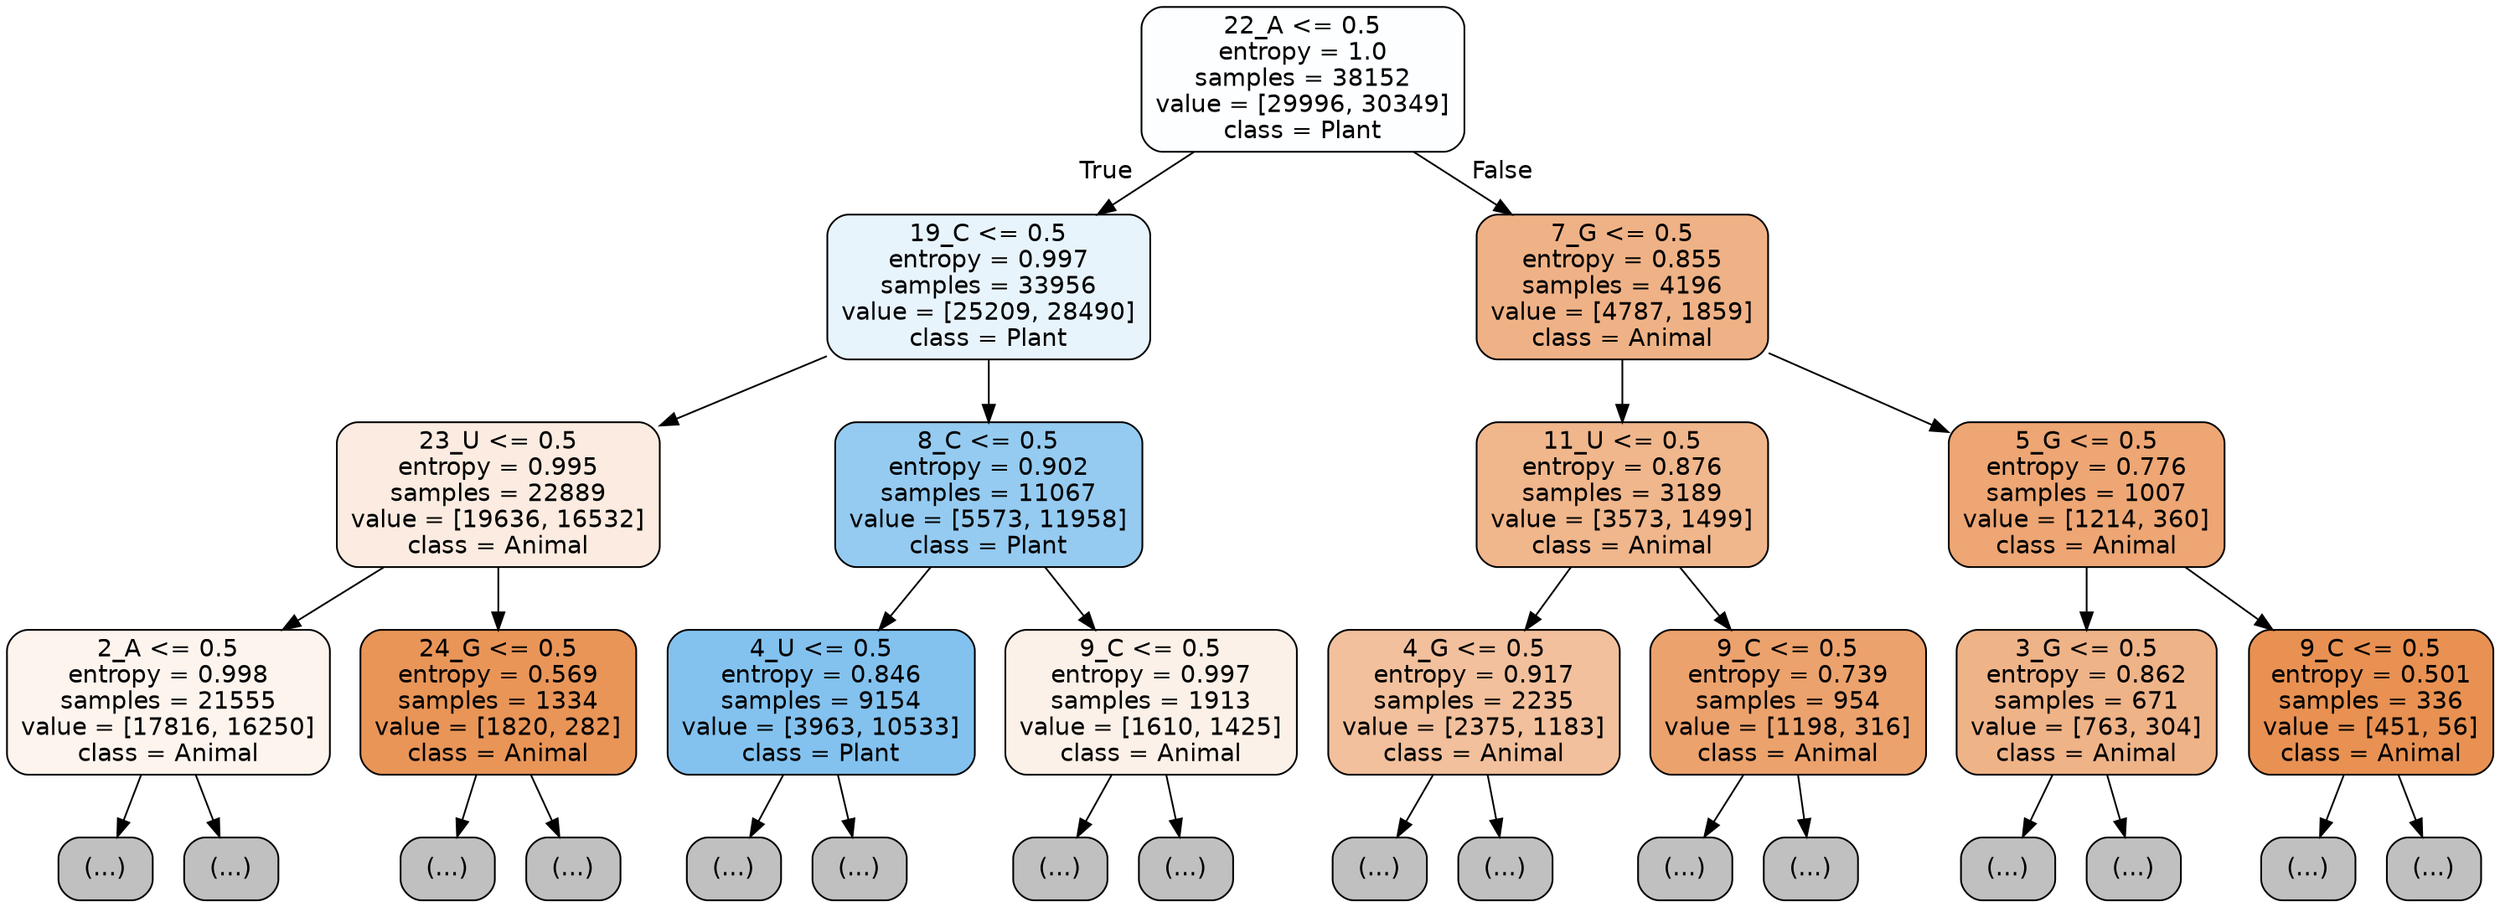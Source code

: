 digraph Tree {
node [shape=box, style="filled, rounded", color="black", fontname="helvetica"] ;
edge [fontname="helvetica"] ;
0 [label="22_A <= 0.5\nentropy = 1.0\nsamples = 38152\nvalue = [29996, 30349]\nclass = Plant", fillcolor="#fdfeff"] ;
1 [label="19_C <= 0.5\nentropy = 0.997\nsamples = 33956\nvalue = [25209, 28490]\nclass = Plant", fillcolor="#e8f4fc"] ;
0 -> 1 [labeldistance=2.5, labelangle=45, headlabel="True"] ;
2 [label="23_U <= 0.5\nentropy = 0.995\nsamples = 22889\nvalue = [19636, 16532]\nclass = Animal", fillcolor="#fbebe0"] ;
1 -> 2 ;
3 [label="2_A <= 0.5\nentropy = 0.998\nsamples = 21555\nvalue = [17816, 16250]\nclass = Animal", fillcolor="#fdf4ee"] ;
2 -> 3 ;
4 [label="(...)", fillcolor="#C0C0C0"] ;
3 -> 4 ;
8365 [label="(...)", fillcolor="#C0C0C0"] ;
3 -> 8365 ;
10958 [label="24_G <= 0.5\nentropy = 0.569\nsamples = 1334\nvalue = [1820, 282]\nclass = Animal", fillcolor="#e99558"] ;
2 -> 10958 ;
10959 [label="(...)", fillcolor="#C0C0C0"] ;
10958 -> 10959 ;
11350 [label="(...)", fillcolor="#C0C0C0"] ;
10958 -> 11350 ;
11425 [label="8_C <= 0.5\nentropy = 0.902\nsamples = 11067\nvalue = [5573, 11958]\nclass = Plant", fillcolor="#95cbf1"] ;
1 -> 11425 ;
11426 [label="4_U <= 0.5\nentropy = 0.846\nsamples = 9154\nvalue = [3963, 10533]\nclass = Plant", fillcolor="#83c2ef"] ;
11425 -> 11426 ;
11427 [label="(...)", fillcolor="#C0C0C0"] ;
11426 -> 11427 ;
13614 [label="(...)", fillcolor="#C0C0C0"] ;
11426 -> 13614 ;
14219 [label="9_C <= 0.5\nentropy = 0.997\nsamples = 1913\nvalue = [1610, 1425]\nclass = Animal", fillcolor="#fcf1e8"] ;
11425 -> 14219 ;
14220 [label="(...)", fillcolor="#C0C0C0"] ;
14219 -> 14220 ;
14845 [label="(...)", fillcolor="#C0C0C0"] ;
14219 -> 14845 ;
15092 [label="7_G <= 0.5\nentropy = 0.855\nsamples = 4196\nvalue = [4787, 1859]\nclass = Animal", fillcolor="#efb286"] ;
0 -> 15092 [labeldistance=2.5, labelangle=-45, headlabel="False"] ;
15093 [label="11_U <= 0.5\nentropy = 0.876\nsamples = 3189\nvalue = [3573, 1499]\nclass = Animal", fillcolor="#f0b68c"] ;
15092 -> 15093 ;
15094 [label="4_G <= 0.5\nentropy = 0.917\nsamples = 2235\nvalue = [2375, 1183]\nclass = Animal", fillcolor="#f2c09c"] ;
15093 -> 15094 ;
15095 [label="(...)", fillcolor="#C0C0C0"] ;
15094 -> 15095 ;
15840 [label="(...)", fillcolor="#C0C0C0"] ;
15094 -> 15840 ;
16173 [label="9_C <= 0.5\nentropy = 0.739\nsamples = 954\nvalue = [1198, 316]\nclass = Animal", fillcolor="#eca26d"] ;
15093 -> 16173 ;
16174 [label="(...)", fillcolor="#C0C0C0"] ;
16173 -> 16174 ;
16515 [label="(...)", fillcolor="#C0C0C0"] ;
16173 -> 16515 ;
16634 [label="5_G <= 0.5\nentropy = 0.776\nsamples = 1007\nvalue = [1214, 360]\nclass = Animal", fillcolor="#eda674"] ;
15092 -> 16634 ;
16635 [label="3_G <= 0.5\nentropy = 0.862\nsamples = 671\nvalue = [763, 304]\nclass = Animal", fillcolor="#efb388"] ;
16634 -> 16635 ;
16636 [label="(...)", fillcolor="#C0C0C0"] ;
16635 -> 16636 ;
16871 [label="(...)", fillcolor="#C0C0C0"] ;
16635 -> 16871 ;
16984 [label="9_C <= 0.5\nentropy = 0.501\nsamples = 336\nvalue = [451, 56]\nclass = Animal", fillcolor="#e89152"] ;
16634 -> 16984 ;
16985 [label="(...)", fillcolor="#C0C0C0"] ;
16984 -> 16985 ;
17064 [label="(...)", fillcolor="#C0C0C0"] ;
16984 -> 17064 ;
}